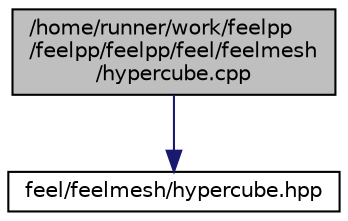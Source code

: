 digraph "/home/runner/work/feelpp/feelpp/feelpp/feel/feelmesh/hypercube.cpp"
{
 // LATEX_PDF_SIZE
  edge [fontname="Helvetica",fontsize="10",labelfontname="Helvetica",labelfontsize="10"];
  node [fontname="Helvetica",fontsize="10",shape=record];
  Node1 [label="/home/runner/work/feelpp\l/feelpp/feelpp/feel/feelmesh\l/hypercube.cpp",height=0.2,width=0.4,color="black", fillcolor="grey75", style="filled", fontcolor="black",tooltip=" "];
  Node1 -> Node2 [color="midnightblue",fontsize="10",style="solid",fontname="Helvetica"];
  Node2 [label="feel/feelmesh/hypercube.hpp",height=0.2,width=0.4,color="black", fillcolor="white", style="filled",URL="$hypercube_8hpp.html",tooltip=" "];
}

